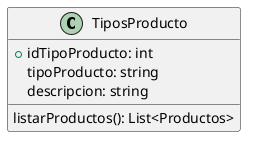 @startuml TiposProducto
class TiposProducto{
    +idTipoProducto: int
    tipoProducto: string
    descripcion: string

    listarProductos(): List<Productos>
}
@enduml
